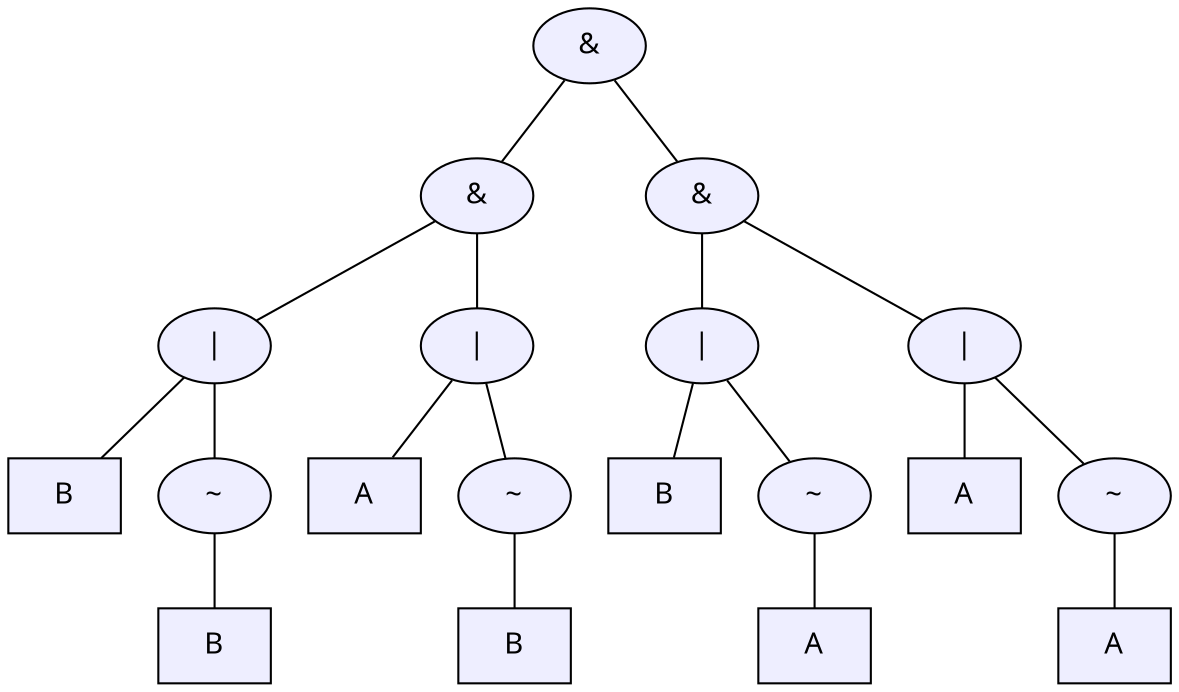 // Demorgan of the formula "A <-> B"
graph G  {
    graph [fontname = "Hack"];
    node  [fontname = "Hack"];
    edge  [fontname = "Hack"];

    a1  [ label = "A", fillcolor = "#EEEEFF", style="filled", shape = "box"];
    a2  [ label = "A", fillcolor = "#EEEEFF", style="filled", shape = "box"];
    a3  [ label = "A", fillcolor = "#EEEEFF", style="filled", shape = "box"];
    a4  [ label = "A", fillcolor = "#EEEEFF", style="filled", shape = "box"];

    b1  [ label = "B", fillcolor = "#EEEEFF", style="filled", shape = "box"];
    b2  [ label = "B", fillcolor = "#EEEEFF", style="filled", shape = "box"];
    b3  [ label = "B", fillcolor = "#EEEEFF", style="filled", shape = "box"];
    b4  [ label = "B", fillcolor = "#EEEEFF", style="filled", shape = "box"];



    not1 [label = "~", fillcolor = "#EEEEFF", style="filled"];
    not2 [label = "~", fillcolor = "#EEEEFF", style="filled"];
    not3 [label = "~", fillcolor = "#EEEEFF", style="filled"];
    not4 [label = "~", fillcolor = "#EEEEFF", style="filled"];

    or1 [label = "|", fillcolor = "#EEEEFF", style="filled"];
    or2 [label = "|", fillcolor = "#EEEEFF", style="filled"];
    or3 [label = "|", fillcolor = "#EEEEFF", style="filled"];
    or4 [label = "|", fillcolor = "#EEEEFF", style="filled"];
    
    and2 [label = "&", fillcolor = "#EEEEFF", style="filled"];
    and3 [label = "&", fillcolor = "#EEEEFF", style="filled"];
    and4 [label = "&", fillcolor = "#EEEEFF", style="filled"];


    and2 -- { and3 and4 };
    and3 -- { or1 or2 };

    or1 -- { b1 not1 };
    not1 -- b2;

    or2 -- {a1 not2};
    not2 -- b3;
    
    and4 -- { or3 or4 };
    or3 -- { b4 not3 };
    not3 -- a2;
    
    or4 -- { a3 not4 };
    not4 -- a4;
}
